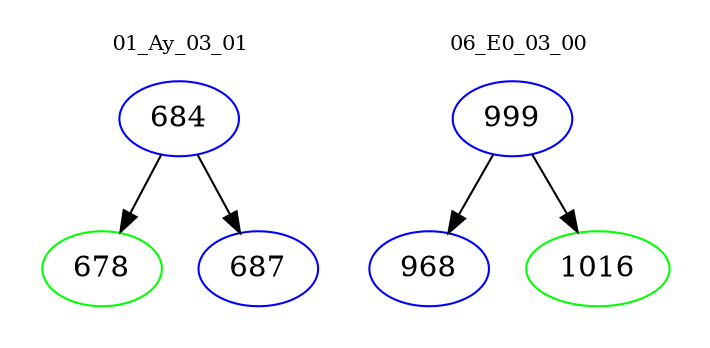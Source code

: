 digraph{
subgraph cluster_0 {
color = white
label = "01_Ay_03_01";
fontsize=10;
T0_684 [label="684", color="blue"]
T0_684 -> T0_678 [color="black"]
T0_678 [label="678", color="green"]
T0_684 -> T0_687 [color="black"]
T0_687 [label="687", color="blue"]
}
subgraph cluster_1 {
color = white
label = "06_E0_03_00";
fontsize=10;
T1_999 [label="999", color="blue"]
T1_999 -> T1_968 [color="black"]
T1_968 [label="968", color="blue"]
T1_999 -> T1_1016 [color="black"]
T1_1016 [label="1016", color="green"]
}
}
